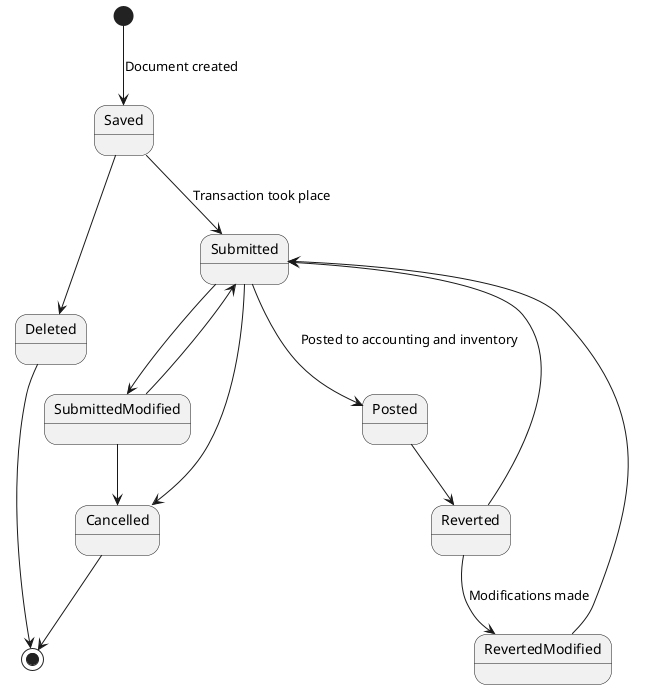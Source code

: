 @startuml
'https://plantuml.com/state-diagram


[*] --> Saved : Document created
Saved --> Deleted
Saved --> Submitted : Transaction took place
Submitted --> SubmittedModified
SubmittedModified --> Submitted
SubmittedModified --> Cancelled
Submitted --> Cancelled
Cancelled --> [*]

Deleted --> [*]
Submitted --> Posted : Posted to accounting and inventory
Posted --> Reverted
Reverted --> RevertedModified : Modifications made
Reverted --> Submitted
RevertedModified --> Submitted


@enduml